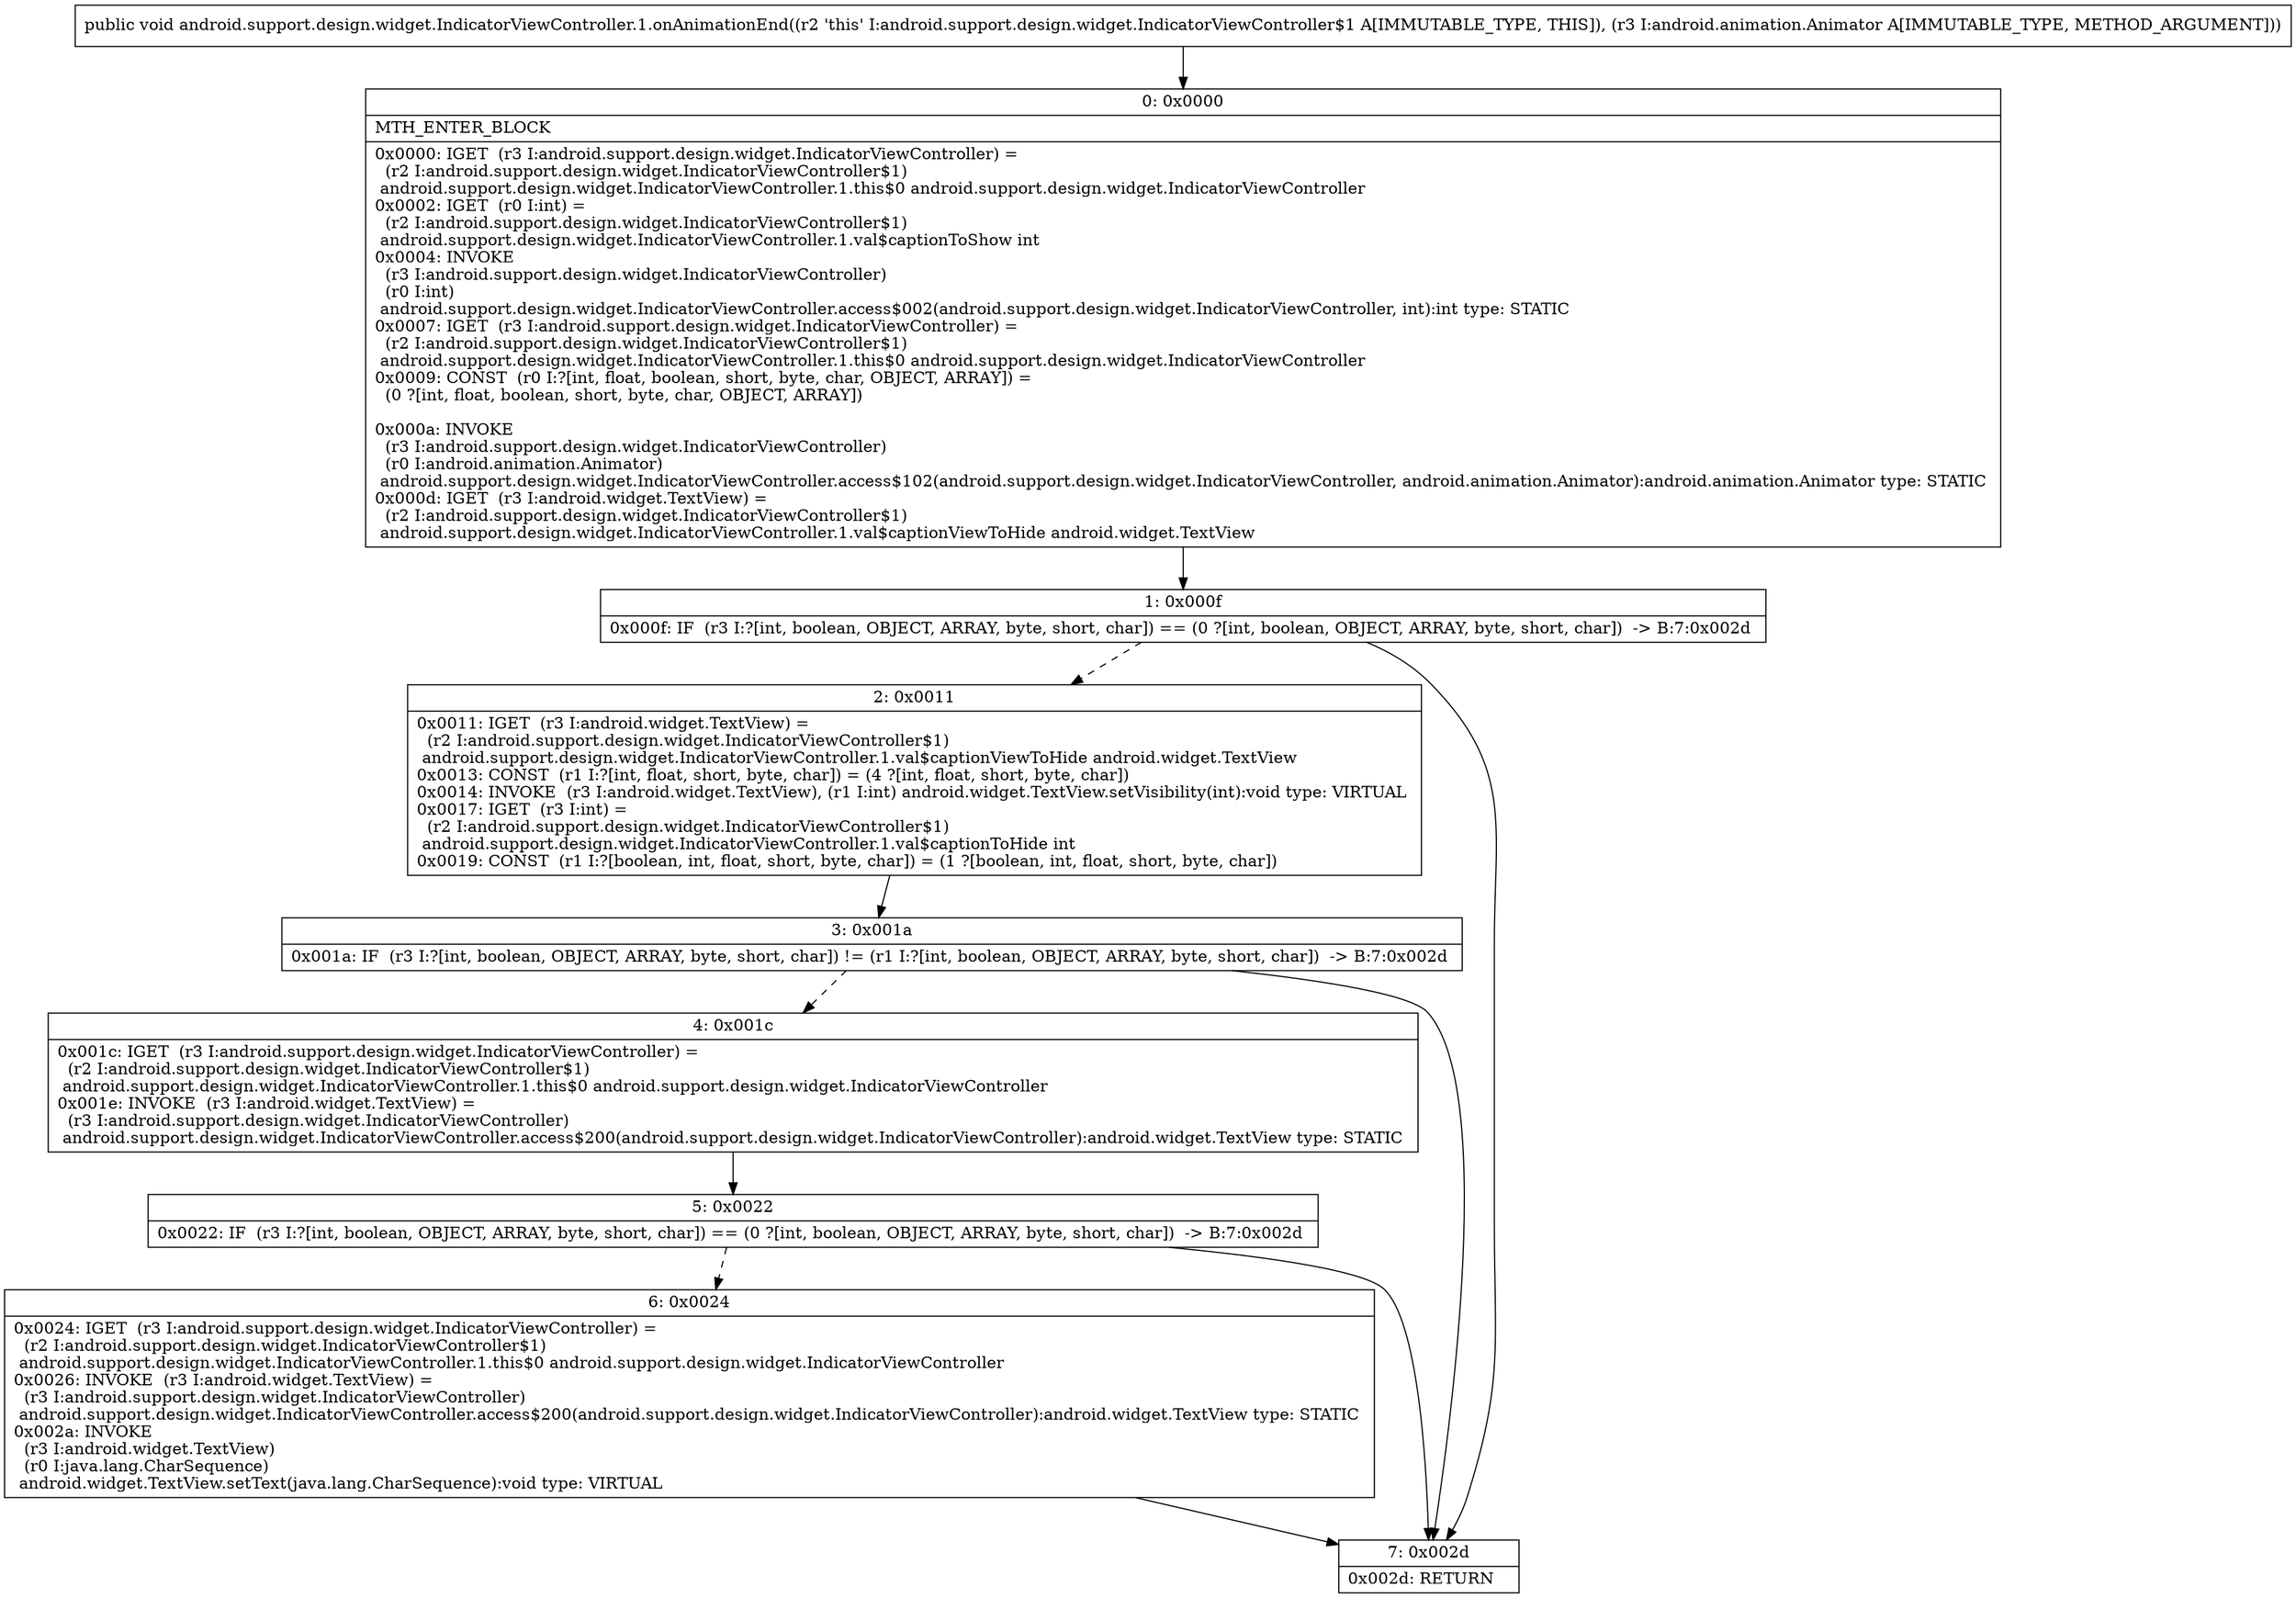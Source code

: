 digraph "CFG forandroid.support.design.widget.IndicatorViewController.1.onAnimationEnd(Landroid\/animation\/Animator;)V" {
Node_0 [shape=record,label="{0\:\ 0x0000|MTH_ENTER_BLOCK\l|0x0000: IGET  (r3 I:android.support.design.widget.IndicatorViewController) = \l  (r2 I:android.support.design.widget.IndicatorViewController$1)\l android.support.design.widget.IndicatorViewController.1.this$0 android.support.design.widget.IndicatorViewController \l0x0002: IGET  (r0 I:int) = \l  (r2 I:android.support.design.widget.IndicatorViewController$1)\l android.support.design.widget.IndicatorViewController.1.val$captionToShow int \l0x0004: INVOKE  \l  (r3 I:android.support.design.widget.IndicatorViewController)\l  (r0 I:int)\l android.support.design.widget.IndicatorViewController.access$002(android.support.design.widget.IndicatorViewController, int):int type: STATIC \l0x0007: IGET  (r3 I:android.support.design.widget.IndicatorViewController) = \l  (r2 I:android.support.design.widget.IndicatorViewController$1)\l android.support.design.widget.IndicatorViewController.1.this$0 android.support.design.widget.IndicatorViewController \l0x0009: CONST  (r0 I:?[int, float, boolean, short, byte, char, OBJECT, ARRAY]) = \l  (0 ?[int, float, boolean, short, byte, char, OBJECT, ARRAY])\l \l0x000a: INVOKE  \l  (r3 I:android.support.design.widget.IndicatorViewController)\l  (r0 I:android.animation.Animator)\l android.support.design.widget.IndicatorViewController.access$102(android.support.design.widget.IndicatorViewController, android.animation.Animator):android.animation.Animator type: STATIC \l0x000d: IGET  (r3 I:android.widget.TextView) = \l  (r2 I:android.support.design.widget.IndicatorViewController$1)\l android.support.design.widget.IndicatorViewController.1.val$captionViewToHide android.widget.TextView \l}"];
Node_1 [shape=record,label="{1\:\ 0x000f|0x000f: IF  (r3 I:?[int, boolean, OBJECT, ARRAY, byte, short, char]) == (0 ?[int, boolean, OBJECT, ARRAY, byte, short, char])  \-\> B:7:0x002d \l}"];
Node_2 [shape=record,label="{2\:\ 0x0011|0x0011: IGET  (r3 I:android.widget.TextView) = \l  (r2 I:android.support.design.widget.IndicatorViewController$1)\l android.support.design.widget.IndicatorViewController.1.val$captionViewToHide android.widget.TextView \l0x0013: CONST  (r1 I:?[int, float, short, byte, char]) = (4 ?[int, float, short, byte, char]) \l0x0014: INVOKE  (r3 I:android.widget.TextView), (r1 I:int) android.widget.TextView.setVisibility(int):void type: VIRTUAL \l0x0017: IGET  (r3 I:int) = \l  (r2 I:android.support.design.widget.IndicatorViewController$1)\l android.support.design.widget.IndicatorViewController.1.val$captionToHide int \l0x0019: CONST  (r1 I:?[boolean, int, float, short, byte, char]) = (1 ?[boolean, int, float, short, byte, char]) \l}"];
Node_3 [shape=record,label="{3\:\ 0x001a|0x001a: IF  (r3 I:?[int, boolean, OBJECT, ARRAY, byte, short, char]) != (r1 I:?[int, boolean, OBJECT, ARRAY, byte, short, char])  \-\> B:7:0x002d \l}"];
Node_4 [shape=record,label="{4\:\ 0x001c|0x001c: IGET  (r3 I:android.support.design.widget.IndicatorViewController) = \l  (r2 I:android.support.design.widget.IndicatorViewController$1)\l android.support.design.widget.IndicatorViewController.1.this$0 android.support.design.widget.IndicatorViewController \l0x001e: INVOKE  (r3 I:android.widget.TextView) = \l  (r3 I:android.support.design.widget.IndicatorViewController)\l android.support.design.widget.IndicatorViewController.access$200(android.support.design.widget.IndicatorViewController):android.widget.TextView type: STATIC \l}"];
Node_5 [shape=record,label="{5\:\ 0x0022|0x0022: IF  (r3 I:?[int, boolean, OBJECT, ARRAY, byte, short, char]) == (0 ?[int, boolean, OBJECT, ARRAY, byte, short, char])  \-\> B:7:0x002d \l}"];
Node_6 [shape=record,label="{6\:\ 0x0024|0x0024: IGET  (r3 I:android.support.design.widget.IndicatorViewController) = \l  (r2 I:android.support.design.widget.IndicatorViewController$1)\l android.support.design.widget.IndicatorViewController.1.this$0 android.support.design.widget.IndicatorViewController \l0x0026: INVOKE  (r3 I:android.widget.TextView) = \l  (r3 I:android.support.design.widget.IndicatorViewController)\l android.support.design.widget.IndicatorViewController.access$200(android.support.design.widget.IndicatorViewController):android.widget.TextView type: STATIC \l0x002a: INVOKE  \l  (r3 I:android.widget.TextView)\l  (r0 I:java.lang.CharSequence)\l android.widget.TextView.setText(java.lang.CharSequence):void type: VIRTUAL \l}"];
Node_7 [shape=record,label="{7\:\ 0x002d|0x002d: RETURN   \l}"];
MethodNode[shape=record,label="{public void android.support.design.widget.IndicatorViewController.1.onAnimationEnd((r2 'this' I:android.support.design.widget.IndicatorViewController$1 A[IMMUTABLE_TYPE, THIS]), (r3 I:android.animation.Animator A[IMMUTABLE_TYPE, METHOD_ARGUMENT])) }"];
MethodNode -> Node_0;
Node_0 -> Node_1;
Node_1 -> Node_2[style=dashed];
Node_1 -> Node_7;
Node_2 -> Node_3;
Node_3 -> Node_4[style=dashed];
Node_3 -> Node_7;
Node_4 -> Node_5;
Node_5 -> Node_6[style=dashed];
Node_5 -> Node_7;
Node_6 -> Node_7;
}

